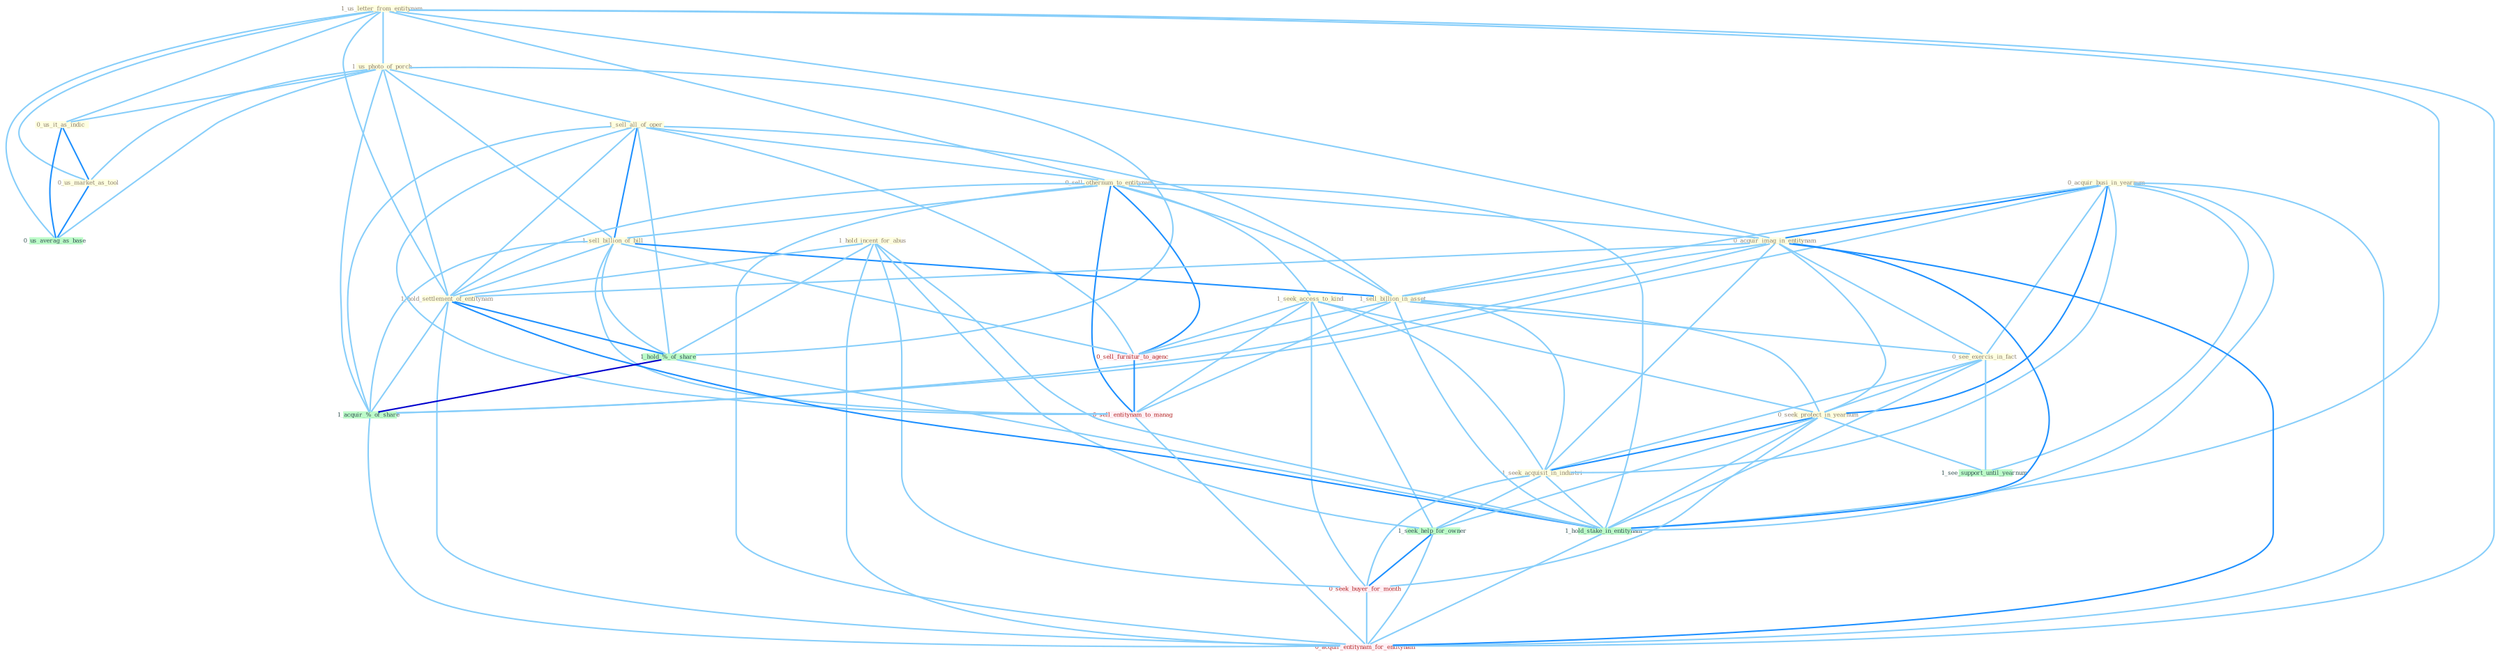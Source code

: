 Graph G{ 
    node
    [shape=polygon,style=filled,width=.5,height=.06,color="#BDFCC9",fixedsize=true,fontsize=4,
    fontcolor="#2f4f4f"];
    {node
    [color="#ffffe0", fontcolor="#8b7d6b"] "1_us_letter_from_entitynam " "1_us_photo_of_porch " "1_sell_all_of_oper " "0_sell_othernum_to_entitynam " "1_sell_billion_of_bill " "1_seek_access_to_kind " "0_us_it_as_indic " "1_hold_incent_for_abus " "0_acquir_busi_in_yearnum " "0_acquir_imag_in_entitynam " "1_sell_billion_in_asset " "0_see_exercis_in_fact " "1_hold_settlement_of_entitynam " "0_seek_protect_in_yearnum " "1_seek_acquisit_in_industri " "0_us_market_as_tool "}
{node [color="#fff0f5", fontcolor="#b22222"] "0_seek_buyer_for_month " "0_sell_furnitur_to_agenc " "0_sell_entitynam_to_manag " "0_acquir_entitynam_for_entitynam "}
edge [color="#B0E2FF"];

	"1_us_letter_from_entitynam " -- "1_us_photo_of_porch " [w="1", color="#87cefa" ];
	"1_us_letter_from_entitynam " -- "0_sell_othernum_to_entitynam " [w="1", color="#87cefa" ];
	"1_us_letter_from_entitynam " -- "0_us_it_as_indic " [w="1", color="#87cefa" ];
	"1_us_letter_from_entitynam " -- "0_acquir_imag_in_entitynam " [w="1", color="#87cefa" ];
	"1_us_letter_from_entitynam " -- "1_hold_settlement_of_entitynam " [w="1", color="#87cefa" ];
	"1_us_letter_from_entitynam " -- "0_us_market_as_tool " [w="1", color="#87cefa" ];
	"1_us_letter_from_entitynam " -- "1_hold_stake_in_entitynam " [w="1", color="#87cefa" ];
	"1_us_letter_from_entitynam " -- "0_us_averag_as_base " [w="1", color="#87cefa" ];
	"1_us_letter_from_entitynam " -- "0_acquir_entitynam_for_entitynam " [w="1", color="#87cefa" ];
	"1_us_photo_of_porch " -- "1_sell_all_of_oper " [w="1", color="#87cefa" ];
	"1_us_photo_of_porch " -- "1_sell_billion_of_bill " [w="1", color="#87cefa" ];
	"1_us_photo_of_porch " -- "0_us_it_as_indic " [w="1", color="#87cefa" ];
	"1_us_photo_of_porch " -- "1_hold_settlement_of_entitynam " [w="1", color="#87cefa" ];
	"1_us_photo_of_porch " -- "0_us_market_as_tool " [w="1", color="#87cefa" ];
	"1_us_photo_of_porch " -- "1_hold_%_of_share " [w="1", color="#87cefa" ];
	"1_us_photo_of_porch " -- "1_acquir_%_of_share " [w="1", color="#87cefa" ];
	"1_us_photo_of_porch " -- "0_us_averag_as_base " [w="1", color="#87cefa" ];
	"1_sell_all_of_oper " -- "0_sell_othernum_to_entitynam " [w="1", color="#87cefa" ];
	"1_sell_all_of_oper " -- "1_sell_billion_of_bill " [w="2", color="#1e90ff" , len=0.8];
	"1_sell_all_of_oper " -- "1_sell_billion_in_asset " [w="1", color="#87cefa" ];
	"1_sell_all_of_oper " -- "1_hold_settlement_of_entitynam " [w="1", color="#87cefa" ];
	"1_sell_all_of_oper " -- "1_hold_%_of_share " [w="1", color="#87cefa" ];
	"1_sell_all_of_oper " -- "1_acquir_%_of_share " [w="1", color="#87cefa" ];
	"1_sell_all_of_oper " -- "0_sell_furnitur_to_agenc " [w="1", color="#87cefa" ];
	"1_sell_all_of_oper " -- "0_sell_entitynam_to_manag " [w="1", color="#87cefa" ];
	"0_sell_othernum_to_entitynam " -- "1_sell_billion_of_bill " [w="1", color="#87cefa" ];
	"0_sell_othernum_to_entitynam " -- "1_seek_access_to_kind " [w="1", color="#87cefa" ];
	"0_sell_othernum_to_entitynam " -- "0_acquir_imag_in_entitynam " [w="1", color="#87cefa" ];
	"0_sell_othernum_to_entitynam " -- "1_sell_billion_in_asset " [w="1", color="#87cefa" ];
	"0_sell_othernum_to_entitynam " -- "1_hold_settlement_of_entitynam " [w="1", color="#87cefa" ];
	"0_sell_othernum_to_entitynam " -- "1_hold_stake_in_entitynam " [w="1", color="#87cefa" ];
	"0_sell_othernum_to_entitynam " -- "0_sell_furnitur_to_agenc " [w="2", color="#1e90ff" , len=0.8];
	"0_sell_othernum_to_entitynam " -- "0_sell_entitynam_to_manag " [w="2", color="#1e90ff" , len=0.8];
	"0_sell_othernum_to_entitynam " -- "0_acquir_entitynam_for_entitynam " [w="1", color="#87cefa" ];
	"1_sell_billion_of_bill " -- "1_sell_billion_in_asset " [w="2", color="#1e90ff" , len=0.8];
	"1_sell_billion_of_bill " -- "1_hold_settlement_of_entitynam " [w="1", color="#87cefa" ];
	"1_sell_billion_of_bill " -- "1_hold_%_of_share " [w="1", color="#87cefa" ];
	"1_sell_billion_of_bill " -- "1_acquir_%_of_share " [w="1", color="#87cefa" ];
	"1_sell_billion_of_bill " -- "0_sell_furnitur_to_agenc " [w="1", color="#87cefa" ];
	"1_sell_billion_of_bill " -- "0_sell_entitynam_to_manag " [w="1", color="#87cefa" ];
	"1_seek_access_to_kind " -- "0_seek_protect_in_yearnum " [w="1", color="#87cefa" ];
	"1_seek_access_to_kind " -- "1_seek_acquisit_in_industri " [w="1", color="#87cefa" ];
	"1_seek_access_to_kind " -- "1_seek_help_for_owner " [w="1", color="#87cefa" ];
	"1_seek_access_to_kind " -- "0_seek_buyer_for_month " [w="1", color="#87cefa" ];
	"1_seek_access_to_kind " -- "0_sell_furnitur_to_agenc " [w="1", color="#87cefa" ];
	"1_seek_access_to_kind " -- "0_sell_entitynam_to_manag " [w="1", color="#87cefa" ];
	"0_us_it_as_indic " -- "0_us_market_as_tool " [w="2", color="#1e90ff" , len=0.8];
	"0_us_it_as_indic " -- "0_us_averag_as_base " [w="2", color="#1e90ff" , len=0.8];
	"1_hold_incent_for_abus " -- "1_hold_settlement_of_entitynam " [w="1", color="#87cefa" ];
	"1_hold_incent_for_abus " -- "1_hold_%_of_share " [w="1", color="#87cefa" ];
	"1_hold_incent_for_abus " -- "1_hold_stake_in_entitynam " [w="1", color="#87cefa" ];
	"1_hold_incent_for_abus " -- "1_seek_help_for_owner " [w="1", color="#87cefa" ];
	"1_hold_incent_for_abus " -- "0_seek_buyer_for_month " [w="1", color="#87cefa" ];
	"1_hold_incent_for_abus " -- "0_acquir_entitynam_for_entitynam " [w="1", color="#87cefa" ];
	"0_acquir_busi_in_yearnum " -- "0_acquir_imag_in_entitynam " [w="2", color="#1e90ff" , len=0.8];
	"0_acquir_busi_in_yearnum " -- "1_sell_billion_in_asset " [w="1", color="#87cefa" ];
	"0_acquir_busi_in_yearnum " -- "0_see_exercis_in_fact " [w="1", color="#87cefa" ];
	"0_acquir_busi_in_yearnum " -- "0_seek_protect_in_yearnum " [w="2", color="#1e90ff" , len=0.8];
	"0_acquir_busi_in_yearnum " -- "1_seek_acquisit_in_industri " [w="1", color="#87cefa" ];
	"0_acquir_busi_in_yearnum " -- "1_hold_stake_in_entitynam " [w="1", color="#87cefa" ];
	"0_acquir_busi_in_yearnum " -- "1_acquir_%_of_share " [w="1", color="#87cefa" ];
	"0_acquir_busi_in_yearnum " -- "1_see_support_until_yearnum " [w="1", color="#87cefa" ];
	"0_acquir_busi_in_yearnum " -- "0_acquir_entitynam_for_entitynam " [w="1", color="#87cefa" ];
	"0_acquir_imag_in_entitynam " -- "1_sell_billion_in_asset " [w="1", color="#87cefa" ];
	"0_acquir_imag_in_entitynam " -- "0_see_exercis_in_fact " [w="1", color="#87cefa" ];
	"0_acquir_imag_in_entitynam " -- "1_hold_settlement_of_entitynam " [w="1", color="#87cefa" ];
	"0_acquir_imag_in_entitynam " -- "0_seek_protect_in_yearnum " [w="1", color="#87cefa" ];
	"0_acquir_imag_in_entitynam " -- "1_seek_acquisit_in_industri " [w="1", color="#87cefa" ];
	"0_acquir_imag_in_entitynam " -- "1_hold_stake_in_entitynam " [w="2", color="#1e90ff" , len=0.8];
	"0_acquir_imag_in_entitynam " -- "1_acquir_%_of_share " [w="1", color="#87cefa" ];
	"0_acquir_imag_in_entitynam " -- "0_acquir_entitynam_for_entitynam " [w="2", color="#1e90ff" , len=0.8];
	"1_sell_billion_in_asset " -- "0_see_exercis_in_fact " [w="1", color="#87cefa" ];
	"1_sell_billion_in_asset " -- "0_seek_protect_in_yearnum " [w="1", color="#87cefa" ];
	"1_sell_billion_in_asset " -- "1_seek_acquisit_in_industri " [w="1", color="#87cefa" ];
	"1_sell_billion_in_asset " -- "1_hold_stake_in_entitynam " [w="1", color="#87cefa" ];
	"1_sell_billion_in_asset " -- "0_sell_furnitur_to_agenc " [w="1", color="#87cefa" ];
	"1_sell_billion_in_asset " -- "0_sell_entitynam_to_manag " [w="1", color="#87cefa" ];
	"0_see_exercis_in_fact " -- "0_seek_protect_in_yearnum " [w="1", color="#87cefa" ];
	"0_see_exercis_in_fact " -- "1_seek_acquisit_in_industri " [w="1", color="#87cefa" ];
	"0_see_exercis_in_fact " -- "1_hold_stake_in_entitynam " [w="1", color="#87cefa" ];
	"0_see_exercis_in_fact " -- "1_see_support_until_yearnum " [w="1", color="#87cefa" ];
	"1_hold_settlement_of_entitynam " -- "1_hold_%_of_share " [w="2", color="#1e90ff" , len=0.8];
	"1_hold_settlement_of_entitynam " -- "1_hold_stake_in_entitynam " [w="2", color="#1e90ff" , len=0.8];
	"1_hold_settlement_of_entitynam " -- "1_acquir_%_of_share " [w="1", color="#87cefa" ];
	"1_hold_settlement_of_entitynam " -- "0_acquir_entitynam_for_entitynam " [w="1", color="#87cefa" ];
	"0_seek_protect_in_yearnum " -- "1_seek_acquisit_in_industri " [w="2", color="#1e90ff" , len=0.8];
	"0_seek_protect_in_yearnum " -- "1_hold_stake_in_entitynam " [w="1", color="#87cefa" ];
	"0_seek_protect_in_yearnum " -- "1_seek_help_for_owner " [w="1", color="#87cefa" ];
	"0_seek_protect_in_yearnum " -- "0_seek_buyer_for_month " [w="1", color="#87cefa" ];
	"0_seek_protect_in_yearnum " -- "1_see_support_until_yearnum " [w="1", color="#87cefa" ];
	"1_seek_acquisit_in_industri " -- "1_hold_stake_in_entitynam " [w="1", color="#87cefa" ];
	"1_seek_acquisit_in_industri " -- "1_seek_help_for_owner " [w="1", color="#87cefa" ];
	"1_seek_acquisit_in_industri " -- "0_seek_buyer_for_month " [w="1", color="#87cefa" ];
	"0_us_market_as_tool " -- "0_us_averag_as_base " [w="2", color="#1e90ff" , len=0.8];
	"1_hold_%_of_share " -- "1_hold_stake_in_entitynam " [w="1", color="#87cefa" ];
	"1_hold_%_of_share " -- "1_acquir_%_of_share " [w="3", color="#0000cd" , len=0.6];
	"1_hold_stake_in_entitynam " -- "0_acquir_entitynam_for_entitynam " [w="1", color="#87cefa" ];
	"1_seek_help_for_owner " -- "0_seek_buyer_for_month " [w="2", color="#1e90ff" , len=0.8];
	"1_seek_help_for_owner " -- "0_acquir_entitynam_for_entitynam " [w="1", color="#87cefa" ];
	"0_seek_buyer_for_month " -- "0_acquir_entitynam_for_entitynam " [w="1", color="#87cefa" ];
	"1_acquir_%_of_share " -- "0_acquir_entitynam_for_entitynam " [w="1", color="#87cefa" ];
	"0_sell_furnitur_to_agenc " -- "0_sell_entitynam_to_manag " [w="2", color="#1e90ff" , len=0.8];
	"0_sell_entitynam_to_manag " -- "0_acquir_entitynam_for_entitynam " [w="1", color="#87cefa" ];
}